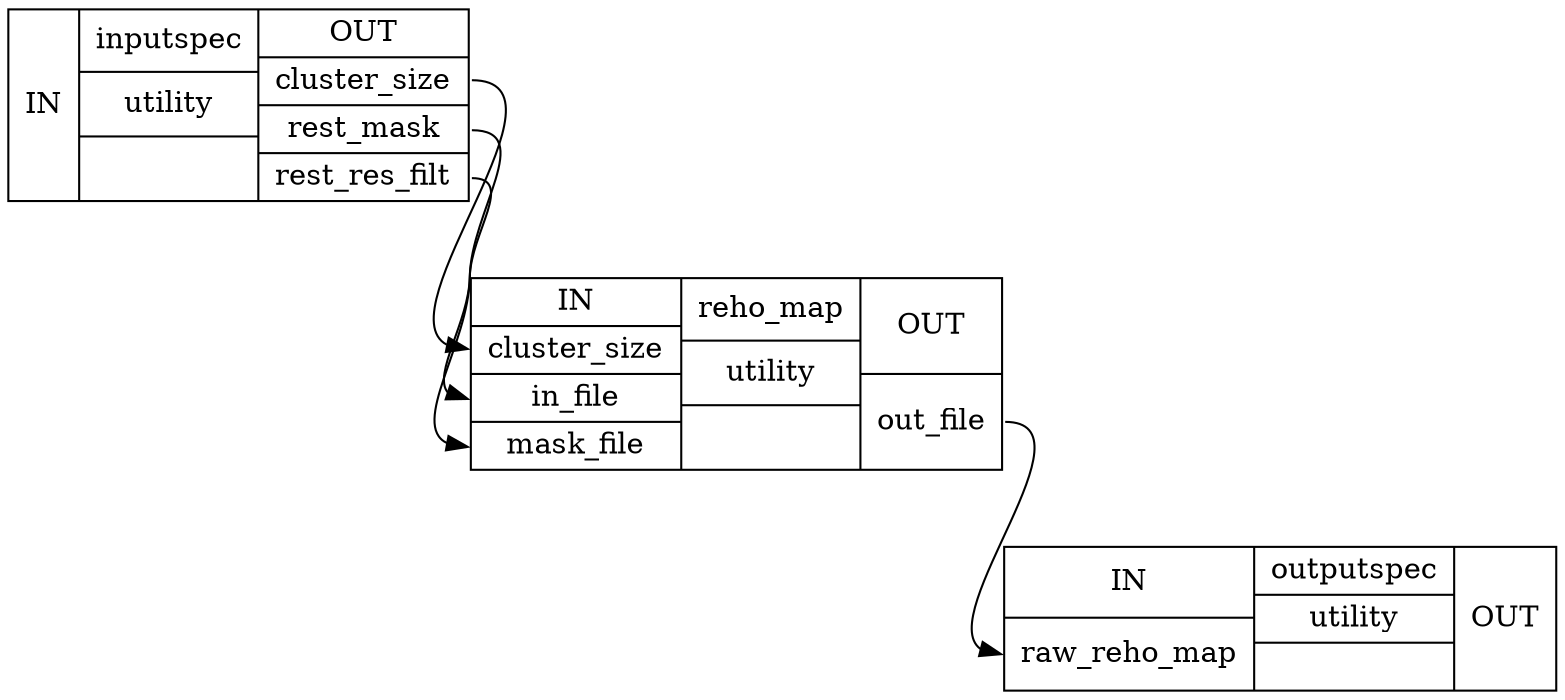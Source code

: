 digraph structs {
node [shape=record];
reHoinputspec [label="{IN}|{ inputspec | utility |  }|{OUT|<outclustersize> cluster_size|<outrestmask> rest_mask|<outrestresfilt> rest_res_filt}"];
reHoreho_map [label="{IN|<inclustersize> cluster_size|<ininfile> in_file|<inmaskfile> mask_file}|{ reho_map | utility |  }|{OUT|<outoutfile> out_file}"];
reHooutputspec [label="{IN|<inrawrehomap> raw_reho_map}|{ outputspec | utility |  }|{OUT}"];
reHoinputspec:outclustersize:e -> reHoreho_map:inclustersize:w;
reHoinputspec:outrestmask:e -> reHoreho_map:inmaskfile:w;
reHoinputspec:outrestresfilt:e -> reHoreho_map:ininfile:w;
reHoreho_map:outoutfile:e -> reHooutputspec:inrawrehomap:w;
}